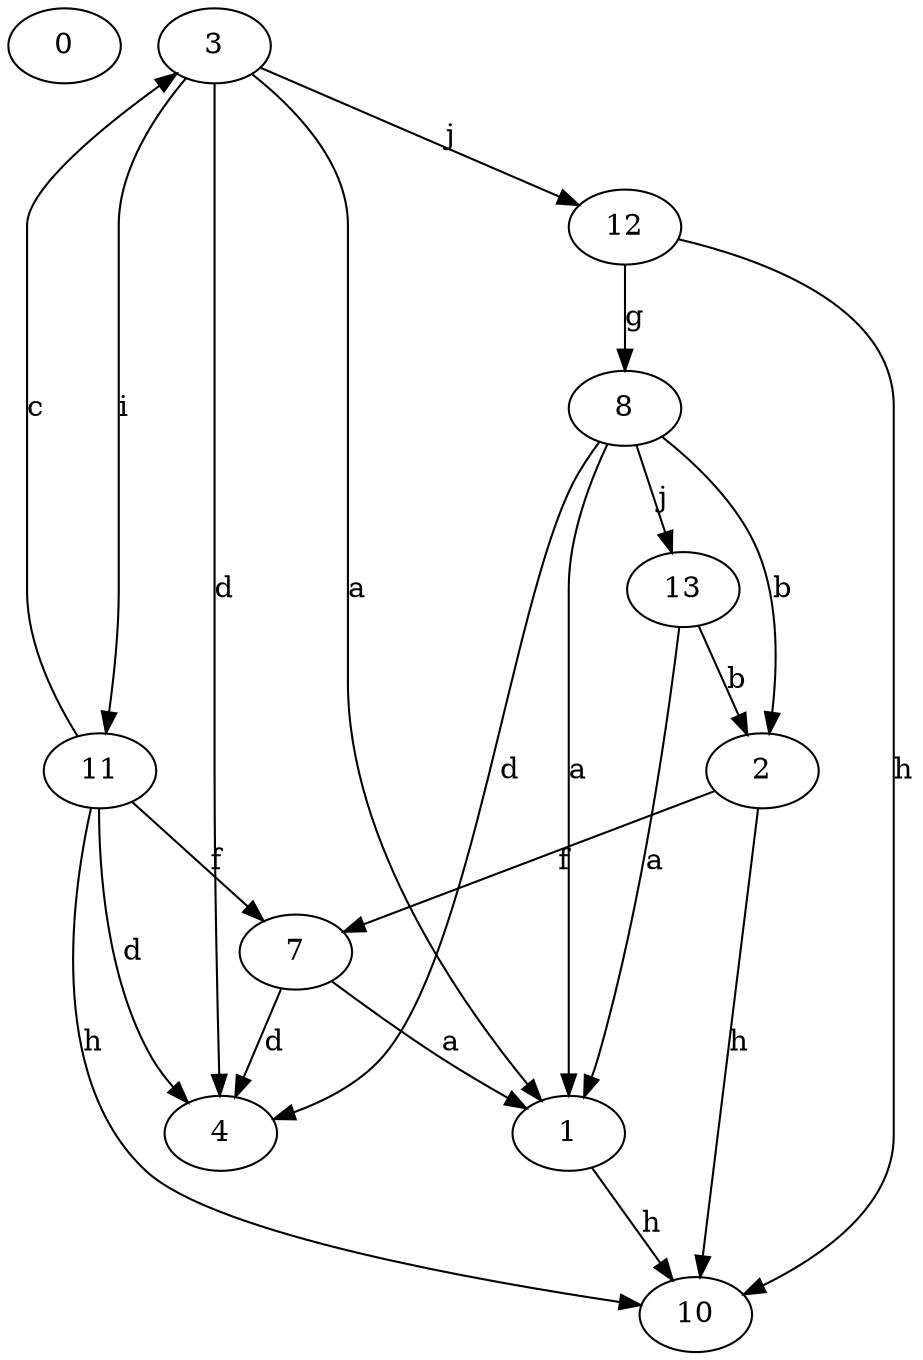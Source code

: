 strict digraph  {
0;
1;
2;
3;
4;
7;
8;
10;
11;
12;
13;
1 -> 10  [label=h];
2 -> 7  [label=f];
2 -> 10  [label=h];
3 -> 1  [label=a];
3 -> 4  [label=d];
3 -> 11  [label=i];
3 -> 12  [label=j];
7 -> 1  [label=a];
7 -> 4  [label=d];
8 -> 1  [label=a];
8 -> 2  [label=b];
8 -> 4  [label=d];
8 -> 13  [label=j];
11 -> 3  [label=c];
11 -> 4  [label=d];
11 -> 7  [label=f];
11 -> 10  [label=h];
12 -> 8  [label=g];
12 -> 10  [label=h];
13 -> 1  [label=a];
13 -> 2  [label=b];
}
